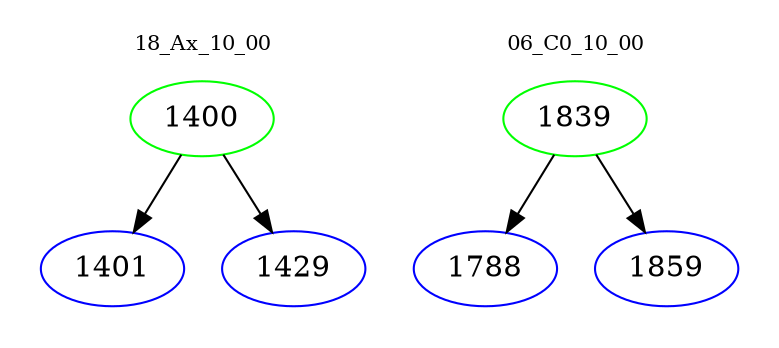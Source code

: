 digraph{
subgraph cluster_0 {
color = white
label = "18_Ax_10_00";
fontsize=10;
T0_1400 [label="1400", color="green"]
T0_1400 -> T0_1401 [color="black"]
T0_1401 [label="1401", color="blue"]
T0_1400 -> T0_1429 [color="black"]
T0_1429 [label="1429", color="blue"]
}
subgraph cluster_1 {
color = white
label = "06_C0_10_00";
fontsize=10;
T1_1839 [label="1839", color="green"]
T1_1839 -> T1_1788 [color="black"]
T1_1788 [label="1788", color="blue"]
T1_1839 -> T1_1859 [color="black"]
T1_1859 [label="1859", color="blue"]
}
}
